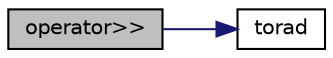digraph "operator&gt;&gt;"
{
  edge [fontname="Helvetica",fontsize="10",labelfontname="Helvetica",labelfontsize="10"];
  node [fontname="Helvetica",fontsize="10",shape=record];
  rankdir="LR";
  Node6 [label="operator\>\>",height=0.2,width=0.4,color="black", fillcolor="grey75", style="filled", fontcolor="black"];
  Node6 -> Node7 [color="midnightblue",fontsize="10",style="solid",fontname="Helvetica"];
  Node7 [label="torad",height=0.2,width=0.4,color="black", fillcolor="white", style="filled",URL="$_macierz_8hh.html#a1febcc0fdf9b9f7f0c8390a2f2a15c4b"];
}
